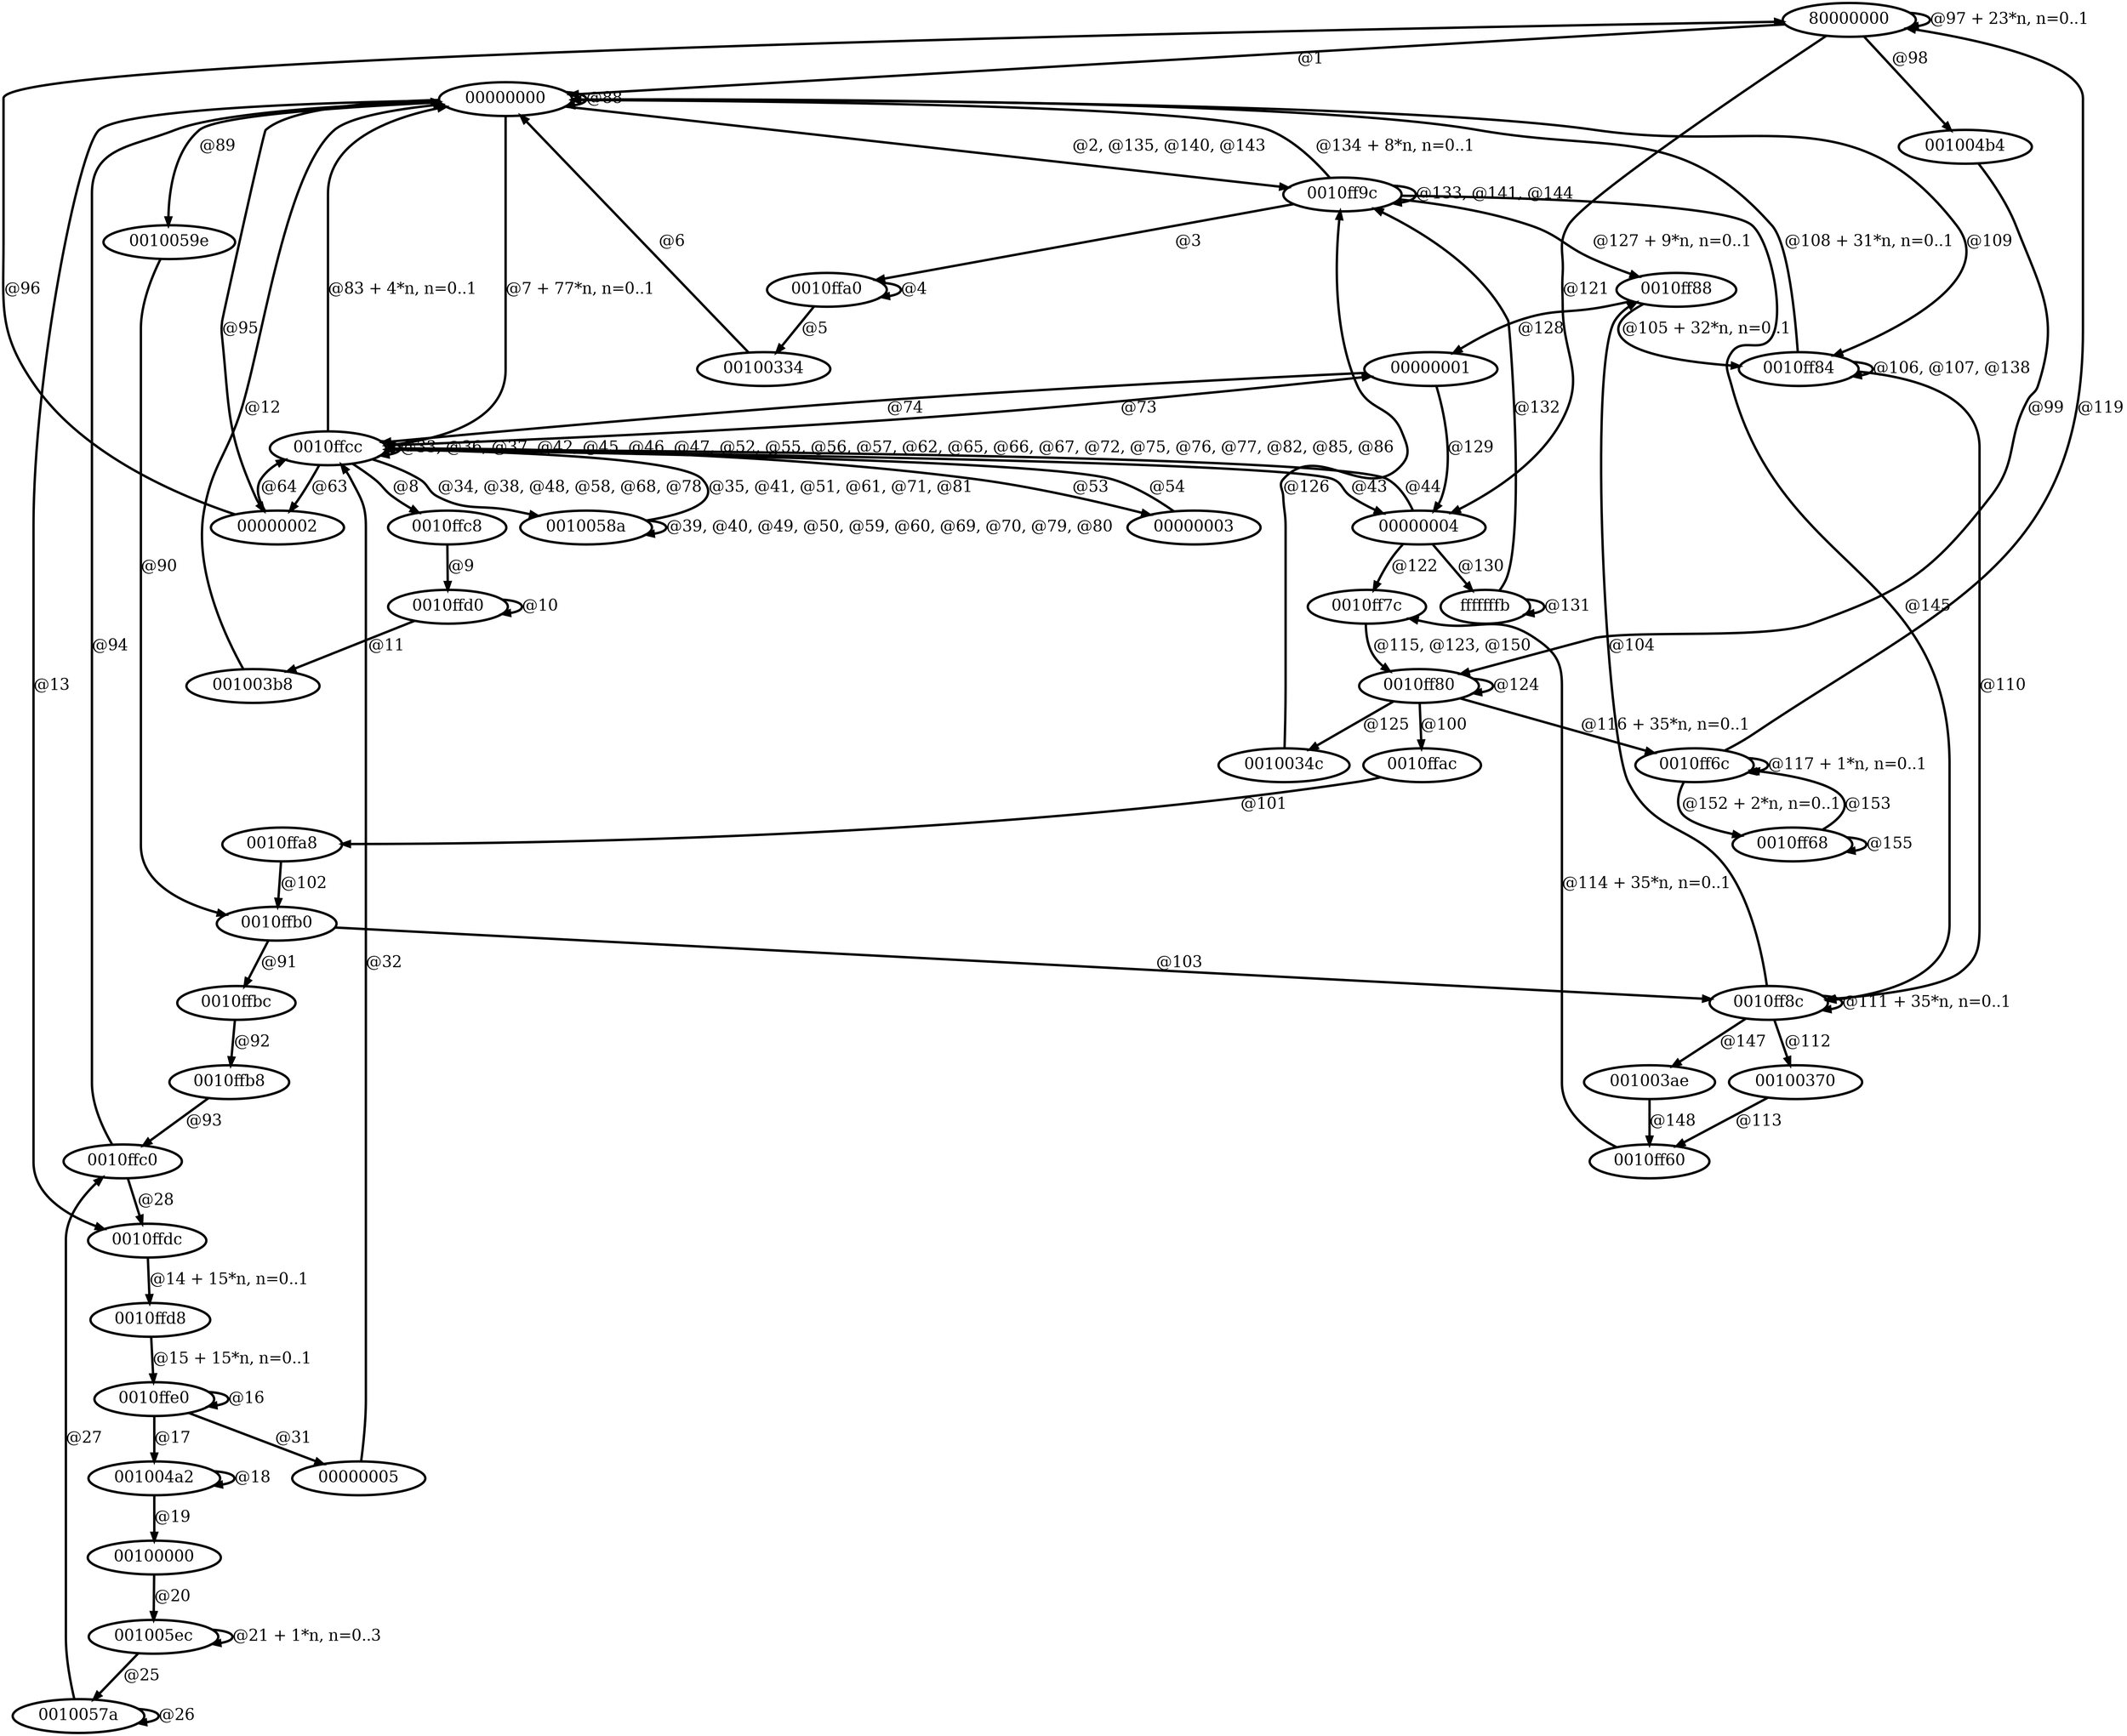 digraph G {
        node [style=rounded, penwidth=3, fontsize=20, shape=oval];
        "80000000" -> "00000000" [label="@1", color=black,arrowsize=1,style=bold,penwidth=3,fontsize=20];
"00000000" -> "0010ff9c" [label="@2, @135, @140, @143", color=black,arrowsize=1,style=bold,penwidth=3,fontsize=20];
"0010ff9c" -> "0010ffa0" [label="@3", color=black,arrowsize=1,style=bold,penwidth=3,fontsize=20];
"0010ffa0" -> "0010ffa0" [label="@4", color=black,arrowsize=1,style=bold,penwidth=3,fontsize=20];
"0010ffa0" -> "00100334" [label="@5", color=black,arrowsize=1,style=bold,penwidth=3,fontsize=20];
"00100334" -> "00000000" [label="@6", color=black,arrowsize=1,style=bold,penwidth=3,fontsize=20];
"00000000" -> "0010ffcc" [label="@7 + 77*n, n=0..1", color=black,arrowsize=1,style=bold,penwidth=3,fontsize=20];
"0010ffcc" -> "0010ffc8" [label="@8", color=black,arrowsize=1,style=bold,penwidth=3,fontsize=20];
"0010ffc8" -> "0010ffd0" [label="@9", color=black,arrowsize=1,style=bold,penwidth=3,fontsize=20];
"0010ffd0" -> "0010ffd0" [label="@10", color=black,arrowsize=1,style=bold,penwidth=3,fontsize=20];
"0010ffd0" -> "001003b8" [label="@11", color=black,arrowsize=1,style=bold,penwidth=3,fontsize=20];
"001003b8" -> "00000000" [label="@12", color=black,arrowsize=1,style=bold,penwidth=3,fontsize=20];
"00000000" -> "0010ffdc" [label="@13", color=black,arrowsize=1,style=bold,penwidth=3,fontsize=20];
"0010ffdc" -> "0010ffd8" [label="@14 + 15*n, n=0..1", color=black,arrowsize=1,style=bold,penwidth=3,fontsize=20];
"0010ffd8" -> "0010ffe0" [label="@15 + 15*n, n=0..1", color=black,arrowsize=1,style=bold,penwidth=3,fontsize=20];
"0010ffe0" -> "0010ffe0" [label="@16", color=black,arrowsize=1,style=bold,penwidth=3,fontsize=20];
"0010ffe0" -> "001004a2" [label="@17", color=black,arrowsize=1,style=bold,penwidth=3,fontsize=20];
"001004a2" -> "001004a2" [label="@18", color=black,arrowsize=1,style=bold,penwidth=3,fontsize=20];
"001004a2" -> "00100000" [label="@19", color=black,arrowsize=1,style=bold,penwidth=3,fontsize=20];
"00100000" -> "001005ec" [label="@20", color=black,arrowsize=1,style=bold,penwidth=3,fontsize=20];
"001005ec" -> "001005ec" [label="@21 + 1*n, n=0..3", color=black,arrowsize=1,style=bold,penwidth=3,fontsize=20];
"001005ec" -> "0010057a" [label="@25", color=black,arrowsize=1,style=bold,penwidth=3,fontsize=20];
"0010057a" -> "0010057a" [label="@26", color=black,arrowsize=1,style=bold,penwidth=3,fontsize=20];
"0010057a" -> "0010ffc0" [label="@27", color=black,arrowsize=1,style=bold,penwidth=3,fontsize=20];
"0010ffc0" -> "0010ffdc" [label="@28", color=black,arrowsize=1,style=bold,penwidth=3,fontsize=20];
"0010ffe0" -> "00000005" [label="@31", color=black,arrowsize=1,style=bold,penwidth=3,fontsize=20];
"00000005" -> "0010ffcc" [label="@32", color=black,arrowsize=1,style=bold,penwidth=3,fontsize=20];
"0010ffcc" -> "0010ffcc" [label="@33, @36, @37, @42, @45, @46, @47, @52, @55, @56, @57, @62, @65, @66, @67, @72, @75, @76, @77, @82, @85, @86", color=black,arrowsize=1,style=bold,penwidth=3,fontsize=20];
"0010ffcc" -> "0010058a" [label="@34, @38, @48, @58, @68, @78", color=black,arrowsize=1,style=bold,penwidth=3,fontsize=20];
"0010058a" -> "0010ffcc" [label="@35, @41, @51, @61, @71, @81", color=black,arrowsize=1,style=bold,penwidth=3,fontsize=20];
"0010058a" -> "0010058a" [label="@39, @40, @49, @50, @59, @60, @69, @70, @79, @80", color=black,arrowsize=1,style=bold,penwidth=3,fontsize=20];
"0010ffcc" -> "00000004" [label="@43", color=black,arrowsize=1,style=bold,penwidth=3,fontsize=20];
"00000004" -> "0010ffcc" [label="@44", color=black,arrowsize=1,style=bold,penwidth=3,fontsize=20];
"0010ffcc" -> "00000003" [label="@53", color=black,arrowsize=1,style=bold,penwidth=3,fontsize=20];
"00000003" -> "0010ffcc" [label="@54", color=black,arrowsize=1,style=bold,penwidth=3,fontsize=20];
"0010ffcc" -> "00000002" [label="@63", color=black,arrowsize=1,style=bold,penwidth=3,fontsize=20];
"00000002" -> "0010ffcc" [label="@64", color=black,arrowsize=1,style=bold,penwidth=3,fontsize=20];
"0010ffcc" -> "00000001" [label="@73", color=black,arrowsize=1,style=bold,penwidth=3,fontsize=20];
"00000001" -> "0010ffcc" [label="@74", color=black,arrowsize=1,style=bold,penwidth=3,fontsize=20];
"0010ffcc" -> "00000000" [label="@83 + 4*n, n=0..1", color=black,arrowsize=1,style=bold,penwidth=3,fontsize=20];
"00000000" -> "00000000" [label="@88", color=black,arrowsize=1,style=bold,penwidth=3,fontsize=20];
"00000000" -> "0010059e" [label="@89", color=black,arrowsize=1,style=bold,penwidth=3,fontsize=20];
"0010059e" -> "0010ffb0" [label="@90", color=black,arrowsize=1,style=bold,penwidth=3,fontsize=20];
"0010ffb0" -> "0010ffbc" [label="@91", color=black,arrowsize=1,style=bold,penwidth=3,fontsize=20];
"0010ffbc" -> "0010ffb8" [label="@92", color=black,arrowsize=1,style=bold,penwidth=3,fontsize=20];
"0010ffb8" -> "0010ffc0" [label="@93", color=black,arrowsize=1,style=bold,penwidth=3,fontsize=20];
"0010ffc0" -> "00000000" [label="@94", color=black,arrowsize=1,style=bold,penwidth=3,fontsize=20];
"00000000" -> "00000002" [label="@95", color=black,arrowsize=1,style=bold,penwidth=3,fontsize=20];
"00000002" -> "80000000" [label="@96", color=black,arrowsize=1,style=bold,penwidth=3,fontsize=20];
"80000000" -> "80000000" [label="@97 + 23*n, n=0..1", color=black,arrowsize=1,style=bold,penwidth=3,fontsize=20];
"80000000" -> "001004b4" [label="@98", color=black,arrowsize=1,style=bold,penwidth=3,fontsize=20];
"001004b4" -> "0010ff80" [label="@99", color=black,arrowsize=1,style=bold,penwidth=3,fontsize=20];
"0010ff80" -> "0010ffac" [label="@100", color=black,arrowsize=1,style=bold,penwidth=3,fontsize=20];
"0010ffac" -> "0010ffa8" [label="@101", color=black,arrowsize=1,style=bold,penwidth=3,fontsize=20];
"0010ffa8" -> "0010ffb0" [label="@102", color=black,arrowsize=1,style=bold,penwidth=3,fontsize=20];
"0010ffb0" -> "0010ff8c" [label="@103", color=black,arrowsize=1,style=bold,penwidth=3,fontsize=20];
"0010ff8c" -> "0010ff88" [label="@104", color=black,arrowsize=1,style=bold,penwidth=3,fontsize=20];
"0010ff88" -> "0010ff84" [label="@105 + 32*n, n=0..1", color=black,arrowsize=1,style=bold,penwidth=3,fontsize=20];
"0010ff84" -> "0010ff84" [label="@106, @107, @138", color=black,arrowsize=1,style=bold,penwidth=3,fontsize=20];
"0010ff84" -> "00000000" [label="@108 + 31*n, n=0..1", color=black,arrowsize=1,style=bold,penwidth=3,fontsize=20];
"00000000" -> "0010ff84" [label="@109", color=black,arrowsize=1,style=bold,penwidth=3,fontsize=20];
"0010ff84" -> "0010ff8c" [label="@110", color=black,arrowsize=1,style=bold,penwidth=3,fontsize=20];
"0010ff8c" -> "0010ff8c" [label="@111 + 35*n, n=0..1", color=black,arrowsize=1,style=bold,penwidth=3,fontsize=20];
"0010ff8c" -> "00100370" [label="@112", color=black,arrowsize=1,style=bold,penwidth=3,fontsize=20];
"00100370" -> "0010ff60" [label="@113", color=black,arrowsize=1,style=bold,penwidth=3,fontsize=20];
"0010ff60" -> "0010ff7c" [label="@114 + 35*n, n=0..1", color=black,arrowsize=1,style=bold,penwidth=3,fontsize=20];
"0010ff7c" -> "0010ff80" [label="@115, @123, @150", color=black,arrowsize=1,style=bold,penwidth=3,fontsize=20];
"0010ff80" -> "0010ff6c" [label="@116 + 35*n, n=0..1", color=black,arrowsize=1,style=bold,penwidth=3,fontsize=20];
"0010ff6c" -> "0010ff6c" [label="@117 + 1*n, n=0..1", color=black,arrowsize=1,style=bold,penwidth=3,fontsize=20];
"0010ff6c" -> "80000000" [label="@119", color=black,arrowsize=1,style=bold,penwidth=3,fontsize=20];
"80000000" -> "00000004" [label="@121", color=black,arrowsize=1,style=bold,penwidth=3,fontsize=20];
"00000004" -> "0010ff7c" [label="@122", color=black,arrowsize=1,style=bold,penwidth=3,fontsize=20];
"0010ff80" -> "0010ff80" [label="@124", color=black,arrowsize=1,style=bold,penwidth=3,fontsize=20];
"0010ff80" -> "0010034c" [label="@125", color=black,arrowsize=1,style=bold,penwidth=3,fontsize=20];
"0010034c" -> "0010ff9c" [label="@126", color=black,arrowsize=1,style=bold,penwidth=3,fontsize=20];
"0010ff9c" -> "0010ff88" [label="@127 + 9*n, n=0..1", color=black,arrowsize=1,style=bold,penwidth=3,fontsize=20];
"0010ff88" -> "00000001" [label="@128", color=black,arrowsize=1,style=bold,penwidth=3,fontsize=20];
"00000001" -> "00000004" [label="@129", color=black,arrowsize=1,style=bold,penwidth=3,fontsize=20];
"00000004" -> "fffffffb" [label="@130", color=black,arrowsize=1,style=bold,penwidth=3,fontsize=20];
"fffffffb" -> "fffffffb" [label="@131", color=black,arrowsize=1,style=bold,penwidth=3,fontsize=20];
"fffffffb" -> "0010ff9c" [label="@132", color=black,arrowsize=1,style=bold,penwidth=3,fontsize=20];
"0010ff9c" -> "0010ff9c" [label="@133, @141, @144", color=black,arrowsize=1,style=bold,penwidth=3,fontsize=20];
"0010ff9c" -> "00000000" [label="@134 + 8*n, n=0..1", color=black,arrowsize=1,style=bold,penwidth=3,fontsize=20];
"0010ff9c" -> "0010ff8c" [label="@145", color=black,arrowsize=1,style=bold,penwidth=3,fontsize=20];
"0010ff8c" -> "001003ae" [label="@147", color=black,arrowsize=1,style=bold,penwidth=3,fontsize=20];
"001003ae" -> "0010ff60" [label="@148", color=black,arrowsize=1,style=bold,penwidth=3,fontsize=20];
"0010ff6c" -> "0010ff68" [label="@152 + 2*n, n=0..1", color=black,arrowsize=1,style=bold,penwidth=3,fontsize=20];
"0010ff68" -> "0010ff6c" [label="@153", color=black,arrowsize=1,style=bold,penwidth=3,fontsize=20];
"0010ff68" -> "0010ff68" [label="@155", color=black,arrowsize=1,style=bold,penwidth=3,fontsize=20];
}
